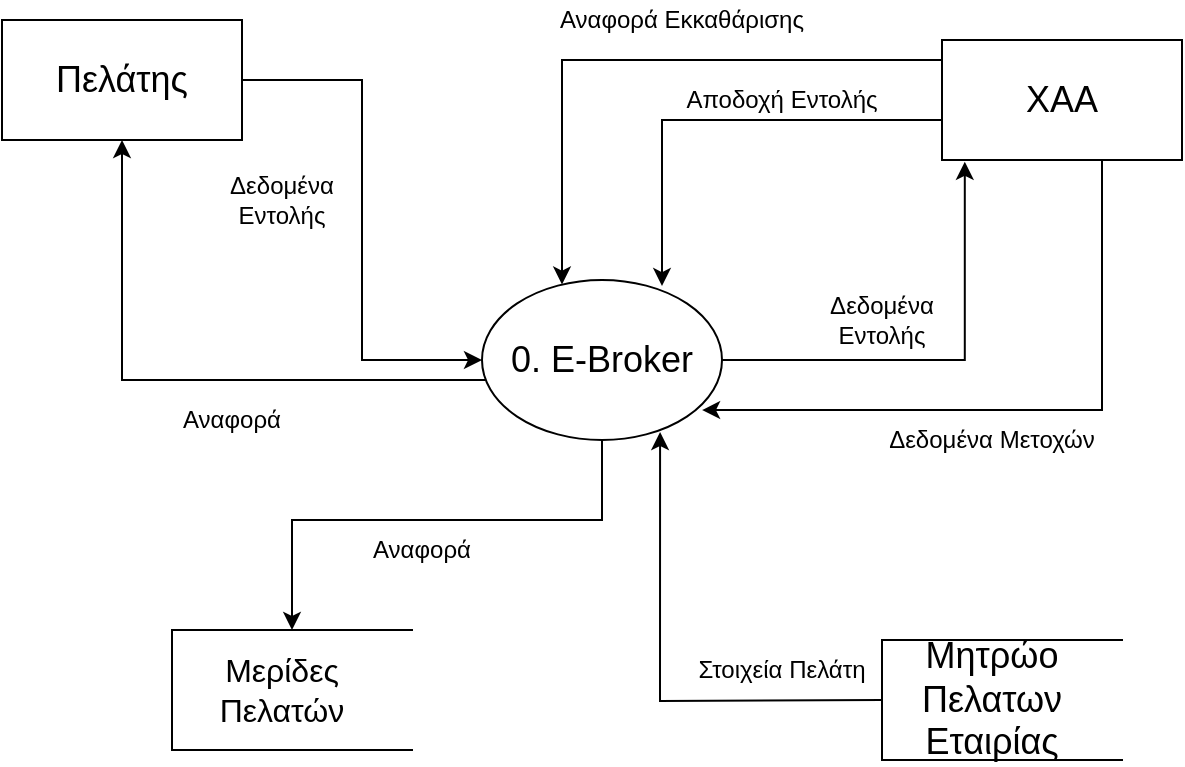 <mxfile version="10.9.8" type="device"><diagram id="5hDE2YENWF5EzgXpUFWV" name="Page-1"><mxGraphModel dx="1240" dy="575" grid="1" gridSize="10" guides="1" tooltips="1" connect="1" arrows="1" fold="1" page="1" pageScale="1" pageWidth="850" pageHeight="1100" math="0" shadow="0"><root><mxCell id="0"/><mxCell id="1" parent="0"/><mxCell id="2Jcjepf-wgYnSCiZa8Y2-10" style="edgeStyle=orthogonalEdgeStyle;rounded=0;orthogonalLoop=1;jettySize=auto;html=1;entryX=0;entryY=0.5;entryDx=0;entryDy=0;" parent="1" source="2Jcjepf-wgYnSCiZa8Y2-4" target="2Jcjepf-wgYnSCiZa8Y2-6" edge="1"><mxGeometry relative="1" as="geometry"/></mxCell><mxCell id="2Jcjepf-wgYnSCiZa8Y2-4" value="" style="rounded=0;whiteSpace=wrap;html=1;fillColor=none;" parent="1" vertex="1"><mxGeometry x="110" y="60" width="120" height="60" as="geometry"/></mxCell><mxCell id="2Jcjepf-wgYnSCiZa8Y2-11" style="edgeStyle=orthogonalEdgeStyle;rounded=0;orthogonalLoop=1;jettySize=auto;html=1;exitX=0;exitY=0.5;exitDx=0;exitDy=0;entryX=0.75;entryY=0.038;entryDx=0;entryDy=0;entryPerimeter=0;" parent="1" source="2Jcjepf-wgYnSCiZa8Y2-5" target="2Jcjepf-wgYnSCiZa8Y2-6" edge="1"><mxGeometry relative="1" as="geometry"><Array as="points"><mxPoint x="580" y="110"/><mxPoint x="440" y="110"/></Array></mxGeometry></mxCell><mxCell id="2Jcjepf-wgYnSCiZa8Y2-12" style="edgeStyle=orthogonalEdgeStyle;rounded=0;orthogonalLoop=1;jettySize=auto;html=1;" parent="1" source="2Jcjepf-wgYnSCiZa8Y2-5" target="2Jcjepf-wgYnSCiZa8Y2-6" edge="1"><mxGeometry relative="1" as="geometry"><Array as="points"><mxPoint x="390" y="80"/></Array></mxGeometry></mxCell><mxCell id="2Jcjepf-wgYnSCiZa8Y2-14" style="edgeStyle=orthogonalEdgeStyle;rounded=0;orthogonalLoop=1;jettySize=auto;html=1;entryX=0.917;entryY=0.813;entryDx=0;entryDy=0;entryPerimeter=0;" parent="1" source="2Jcjepf-wgYnSCiZa8Y2-5" target="2Jcjepf-wgYnSCiZa8Y2-6" edge="1"><mxGeometry relative="1" as="geometry"><Array as="points"><mxPoint x="660" y="255"/></Array></mxGeometry></mxCell><mxCell id="2Jcjepf-wgYnSCiZa8Y2-5" value="" style="rounded=0;whiteSpace=wrap;html=1;fillColor=none;" parent="1" vertex="1"><mxGeometry x="580" y="70" width="120" height="60" as="geometry"/></mxCell><mxCell id="2Jcjepf-wgYnSCiZa8Y2-13" style="edgeStyle=orthogonalEdgeStyle;rounded=0;orthogonalLoop=1;jettySize=auto;html=1;entryX=0.095;entryY=1.015;entryDx=0;entryDy=0;entryPerimeter=0;" parent="1" source="2Jcjepf-wgYnSCiZa8Y2-6" target="2Jcjepf-wgYnSCiZa8Y2-5" edge="1"><mxGeometry relative="1" as="geometry"/></mxCell><mxCell id="2Jcjepf-wgYnSCiZa8Y2-15" style="edgeStyle=orthogonalEdgeStyle;rounded=0;orthogonalLoop=1;jettySize=auto;html=1;" parent="1" source="2Jcjepf-wgYnSCiZa8Y2-6" target="2Jcjepf-wgYnSCiZa8Y2-4" edge="1"><mxGeometry relative="1" as="geometry"><Array as="points"><mxPoint x="170" y="240"/></Array></mxGeometry></mxCell><mxCell id="2Jcjepf-wgYnSCiZa8Y2-16" style="edgeStyle=orthogonalEdgeStyle;rounded=0;orthogonalLoop=1;jettySize=auto;html=1;entryX=0;entryY=0.5;entryDx=0;entryDy=0;" parent="1" source="2Jcjepf-wgYnSCiZa8Y2-6" target="2Jcjepf-wgYnSCiZa8Y2-19" edge="1"><mxGeometry relative="1" as="geometry"><mxPoint x="300" y="360" as="targetPoint"/><Array as="points"><mxPoint x="410" y="310"/><mxPoint x="255" y="310"/></Array></mxGeometry></mxCell><mxCell id="2Jcjepf-wgYnSCiZa8Y2-6" value="" style="ellipse;whiteSpace=wrap;html=1;fillColor=none;" parent="1" vertex="1"><mxGeometry x="350" y="190" width="120" height="80" as="geometry"/></mxCell><mxCell id="2Jcjepf-wgYnSCiZa8Y2-17" style="edgeStyle=orthogonalEdgeStyle;rounded=0;orthogonalLoop=1;jettySize=auto;html=1;entryX=0.742;entryY=0.95;entryDx=0;entryDy=0;entryPerimeter=0;" parent="1" target="2Jcjepf-wgYnSCiZa8Y2-6" edge="1"><mxGeometry relative="1" as="geometry"><mxPoint x="550" y="400" as="sourcePoint"/></mxGeometry></mxCell><mxCell id="2Jcjepf-wgYnSCiZa8Y2-19" value="" style="shape=partialRectangle;whiteSpace=wrap;html=1;bottom=1;right=1;left=1;top=0;fillColor=none;routingCenterX=-0.5;rotation=90;" parent="1" vertex="1"><mxGeometry x="225" y="335" width="60" height="120" as="geometry"/></mxCell><mxCell id="2Jcjepf-wgYnSCiZa8Y2-20" value="" style="shape=partialRectangle;whiteSpace=wrap;html=1;bottom=1;right=1;left=1;top=0;fillColor=none;routingCenterX=-0.5;rotation=90;" parent="1" vertex="1"><mxGeometry x="580" y="340" width="60" height="120" as="geometry"/></mxCell><mxCell id="2Jcjepf-wgYnSCiZa8Y2-21" value="&lt;font style=&quot;font-size: 18px&quot;&gt;Πελάτης&lt;/font&gt;" style="text;html=1;strokeColor=none;fillColor=none;align=center;verticalAlign=middle;whiteSpace=wrap;rounded=0;" parent="1" vertex="1"><mxGeometry x="110" y="60" width="120" height="60" as="geometry"/></mxCell><mxCell id="2Jcjepf-wgYnSCiZa8Y2-22" value="&lt;font style=&quot;font-size: 18px&quot;&gt;ΧΑΑ&lt;/font&gt;" style="text;html=1;strokeColor=none;fillColor=none;align=center;verticalAlign=middle;whiteSpace=wrap;rounded=0;" parent="1" vertex="1"><mxGeometry x="620" y="90" width="40" height="20" as="geometry"/></mxCell><mxCell id="2Jcjepf-wgYnSCiZa8Y2-23" value="&lt;font size=&quot;3&quot;&gt;Μερίδες Πελατών&lt;/font&gt;" style="text;html=1;strokeColor=none;fillColor=none;align=center;verticalAlign=middle;whiteSpace=wrap;rounded=0;" parent="1" vertex="1"><mxGeometry x="200" y="370" width="100" height="50" as="geometry"/></mxCell><mxCell id="2Jcjepf-wgYnSCiZa8Y2-24" value="&lt;font style=&quot;font-size: 18px&quot;&gt;Μητρώο Πελατων Εταιρίας&lt;/font&gt;" style="text;html=1;strokeColor=none;fillColor=none;align=center;verticalAlign=middle;whiteSpace=wrap;rounded=0;" parent="1" vertex="1"><mxGeometry x="560" y="375" width="90" height="50" as="geometry"/></mxCell><mxCell id="2Jcjepf-wgYnSCiZa8Y2-25" value="&lt;font style=&quot;font-size: 18px&quot;&gt;0. E-Broker&lt;/font&gt;" style="text;html=1;strokeColor=none;fillColor=none;align=center;verticalAlign=middle;whiteSpace=wrap;rounded=0;" parent="1" vertex="1"><mxGeometry x="360" y="220" width="100" height="20" as="geometry"/></mxCell><mxCell id="2Jcjepf-wgYnSCiZa8Y2-26" value="Δεδομένα Εντολής" style="text;html=1;strokeColor=none;fillColor=none;align=center;verticalAlign=middle;whiteSpace=wrap;rounded=0;" parent="1" vertex="1"><mxGeometry x="215" y="140" width="70" height="20" as="geometry"/></mxCell><mxCell id="2Jcjepf-wgYnSCiZa8Y2-28" value="Αναφορά" style="text;html=1;strokeColor=none;fillColor=none;align=center;verticalAlign=middle;whiteSpace=wrap;rounded=0;" parent="1" vertex="1"><mxGeometry x="290" y="315" width="60" height="20" as="geometry"/></mxCell><mxCell id="2Jcjepf-wgYnSCiZa8Y2-30" value="Στοιχεία Πελάτη" style="text;html=1;strokeColor=none;fillColor=none;align=center;verticalAlign=middle;whiteSpace=wrap;rounded=0;" parent="1" vertex="1"><mxGeometry x="450" y="375" width="100" height="20" as="geometry"/></mxCell><mxCell id="2Jcjepf-wgYnSCiZa8Y2-31" value="Αναφορά" style="text;html=1;strokeColor=none;fillColor=none;align=center;verticalAlign=middle;whiteSpace=wrap;rounded=0;" parent="1" vertex="1"><mxGeometry x="165" y="250" width="120" height="20" as="geometry"/></mxCell><mxCell id="2Jcjepf-wgYnSCiZa8Y2-32" value="Αναφορά Εκκαθάρισης" style="text;html=1;strokeColor=none;fillColor=none;align=center;verticalAlign=middle;whiteSpace=wrap;rounded=0;" parent="1" vertex="1"><mxGeometry x="385" y="50" width="130" height="20" as="geometry"/></mxCell><mxCell id="2Jcjepf-wgYnSCiZa8Y2-33" value="Αποδοχή Εντολής" style="text;html=1;strokeColor=none;fillColor=none;align=center;verticalAlign=middle;whiteSpace=wrap;rounded=0;" parent="1" vertex="1"><mxGeometry x="440" y="90" width="120" height="20" as="geometry"/></mxCell><mxCell id="2Jcjepf-wgYnSCiZa8Y2-34" value="Δεδομένα Εντολής" style="text;html=1;strokeColor=none;fillColor=none;align=center;verticalAlign=middle;whiteSpace=wrap;rounded=0;" parent="1" vertex="1"><mxGeometry x="530" y="200" width="40" height="20" as="geometry"/></mxCell><mxCell id="2Jcjepf-wgYnSCiZa8Y2-36" value="Δεδομένα Μετοχών" style="text;html=1;strokeColor=none;fillColor=none;align=center;verticalAlign=middle;whiteSpace=wrap;rounded=0;" parent="1" vertex="1"><mxGeometry x="550" y="260" width="110" height="20" as="geometry"/></mxCell></root></mxGraphModel></diagram></mxfile>